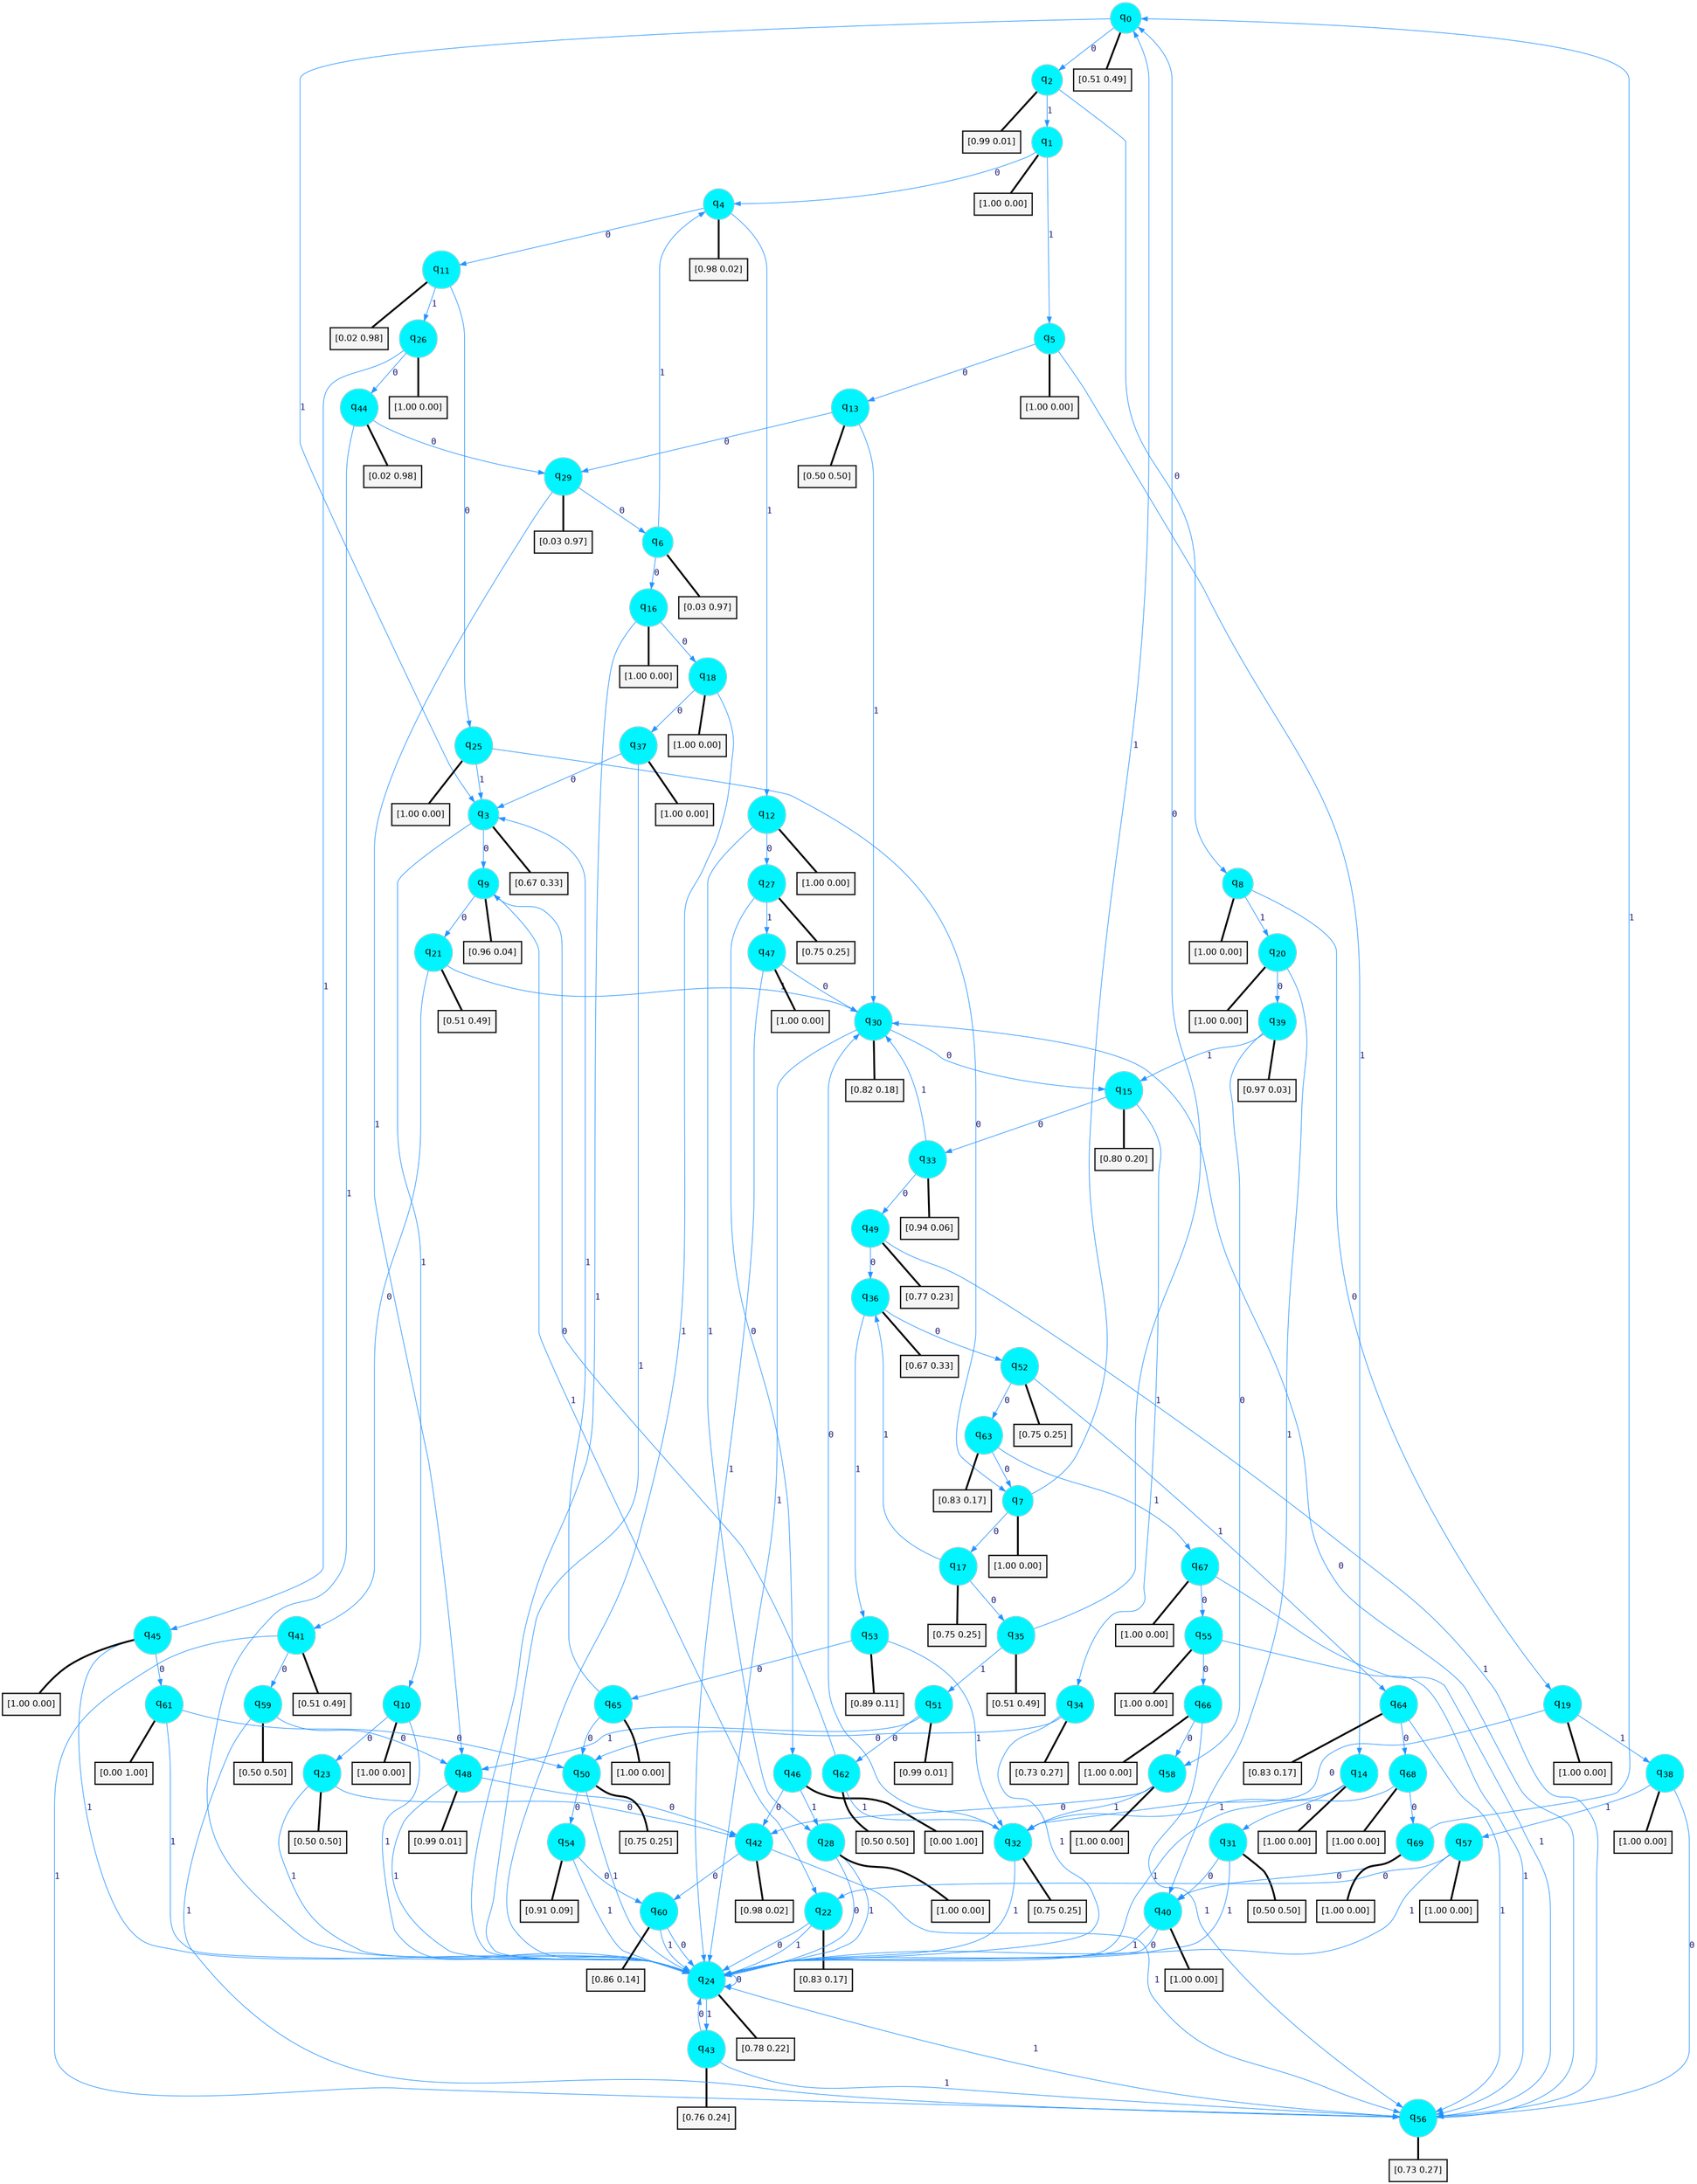 digraph G {
graph [
bgcolor=transparent, dpi=300, rankdir=TD, size="40,25"];
node [
color=gray, fillcolor=turquoise1, fontcolor=black, fontname=Helvetica, fontsize=16, fontweight=bold, shape=circle, style=filled];
edge [
arrowsize=1, color=dodgerblue1, fontcolor=midnightblue, fontname=courier, fontweight=bold, penwidth=1, style=solid, weight=20];
0[label=<q<SUB>0</SUB>>];
1[label=<q<SUB>1</SUB>>];
2[label=<q<SUB>2</SUB>>];
3[label=<q<SUB>3</SUB>>];
4[label=<q<SUB>4</SUB>>];
5[label=<q<SUB>5</SUB>>];
6[label=<q<SUB>6</SUB>>];
7[label=<q<SUB>7</SUB>>];
8[label=<q<SUB>8</SUB>>];
9[label=<q<SUB>9</SUB>>];
10[label=<q<SUB>10</SUB>>];
11[label=<q<SUB>11</SUB>>];
12[label=<q<SUB>12</SUB>>];
13[label=<q<SUB>13</SUB>>];
14[label=<q<SUB>14</SUB>>];
15[label=<q<SUB>15</SUB>>];
16[label=<q<SUB>16</SUB>>];
17[label=<q<SUB>17</SUB>>];
18[label=<q<SUB>18</SUB>>];
19[label=<q<SUB>19</SUB>>];
20[label=<q<SUB>20</SUB>>];
21[label=<q<SUB>21</SUB>>];
22[label=<q<SUB>22</SUB>>];
23[label=<q<SUB>23</SUB>>];
24[label=<q<SUB>24</SUB>>];
25[label=<q<SUB>25</SUB>>];
26[label=<q<SUB>26</SUB>>];
27[label=<q<SUB>27</SUB>>];
28[label=<q<SUB>28</SUB>>];
29[label=<q<SUB>29</SUB>>];
30[label=<q<SUB>30</SUB>>];
31[label=<q<SUB>31</SUB>>];
32[label=<q<SUB>32</SUB>>];
33[label=<q<SUB>33</SUB>>];
34[label=<q<SUB>34</SUB>>];
35[label=<q<SUB>35</SUB>>];
36[label=<q<SUB>36</SUB>>];
37[label=<q<SUB>37</SUB>>];
38[label=<q<SUB>38</SUB>>];
39[label=<q<SUB>39</SUB>>];
40[label=<q<SUB>40</SUB>>];
41[label=<q<SUB>41</SUB>>];
42[label=<q<SUB>42</SUB>>];
43[label=<q<SUB>43</SUB>>];
44[label=<q<SUB>44</SUB>>];
45[label=<q<SUB>45</SUB>>];
46[label=<q<SUB>46</SUB>>];
47[label=<q<SUB>47</SUB>>];
48[label=<q<SUB>48</SUB>>];
49[label=<q<SUB>49</SUB>>];
50[label=<q<SUB>50</SUB>>];
51[label=<q<SUB>51</SUB>>];
52[label=<q<SUB>52</SUB>>];
53[label=<q<SUB>53</SUB>>];
54[label=<q<SUB>54</SUB>>];
55[label=<q<SUB>55</SUB>>];
56[label=<q<SUB>56</SUB>>];
57[label=<q<SUB>57</SUB>>];
58[label=<q<SUB>58</SUB>>];
59[label=<q<SUB>59</SUB>>];
60[label=<q<SUB>60</SUB>>];
61[label=<q<SUB>61</SUB>>];
62[label=<q<SUB>62</SUB>>];
63[label=<q<SUB>63</SUB>>];
64[label=<q<SUB>64</SUB>>];
65[label=<q<SUB>65</SUB>>];
66[label=<q<SUB>66</SUB>>];
67[label=<q<SUB>67</SUB>>];
68[label=<q<SUB>68</SUB>>];
69[label=<q<SUB>69</SUB>>];
70[label="[0.51 0.49]", shape=box,fontcolor=black, fontname=Helvetica, fontsize=14, penwidth=2, fillcolor=whitesmoke,color=black];
71[label="[1.00 0.00]", shape=box,fontcolor=black, fontname=Helvetica, fontsize=14, penwidth=2, fillcolor=whitesmoke,color=black];
72[label="[0.99 0.01]", shape=box,fontcolor=black, fontname=Helvetica, fontsize=14, penwidth=2, fillcolor=whitesmoke,color=black];
73[label="[0.67 0.33]", shape=box,fontcolor=black, fontname=Helvetica, fontsize=14, penwidth=2, fillcolor=whitesmoke,color=black];
74[label="[0.98 0.02]", shape=box,fontcolor=black, fontname=Helvetica, fontsize=14, penwidth=2, fillcolor=whitesmoke,color=black];
75[label="[1.00 0.00]", shape=box,fontcolor=black, fontname=Helvetica, fontsize=14, penwidth=2, fillcolor=whitesmoke,color=black];
76[label="[0.03 0.97]", shape=box,fontcolor=black, fontname=Helvetica, fontsize=14, penwidth=2, fillcolor=whitesmoke,color=black];
77[label="[1.00 0.00]", shape=box,fontcolor=black, fontname=Helvetica, fontsize=14, penwidth=2, fillcolor=whitesmoke,color=black];
78[label="[1.00 0.00]", shape=box,fontcolor=black, fontname=Helvetica, fontsize=14, penwidth=2, fillcolor=whitesmoke,color=black];
79[label="[0.96 0.04]", shape=box,fontcolor=black, fontname=Helvetica, fontsize=14, penwidth=2, fillcolor=whitesmoke,color=black];
80[label="[1.00 0.00]", shape=box,fontcolor=black, fontname=Helvetica, fontsize=14, penwidth=2, fillcolor=whitesmoke,color=black];
81[label="[0.02 0.98]", shape=box,fontcolor=black, fontname=Helvetica, fontsize=14, penwidth=2, fillcolor=whitesmoke,color=black];
82[label="[1.00 0.00]", shape=box,fontcolor=black, fontname=Helvetica, fontsize=14, penwidth=2, fillcolor=whitesmoke,color=black];
83[label="[0.50 0.50]", shape=box,fontcolor=black, fontname=Helvetica, fontsize=14, penwidth=2, fillcolor=whitesmoke,color=black];
84[label="[1.00 0.00]", shape=box,fontcolor=black, fontname=Helvetica, fontsize=14, penwidth=2, fillcolor=whitesmoke,color=black];
85[label="[0.80 0.20]", shape=box,fontcolor=black, fontname=Helvetica, fontsize=14, penwidth=2, fillcolor=whitesmoke,color=black];
86[label="[1.00 0.00]", shape=box,fontcolor=black, fontname=Helvetica, fontsize=14, penwidth=2, fillcolor=whitesmoke,color=black];
87[label="[0.75 0.25]", shape=box,fontcolor=black, fontname=Helvetica, fontsize=14, penwidth=2, fillcolor=whitesmoke,color=black];
88[label="[1.00 0.00]", shape=box,fontcolor=black, fontname=Helvetica, fontsize=14, penwidth=2, fillcolor=whitesmoke,color=black];
89[label="[1.00 0.00]", shape=box,fontcolor=black, fontname=Helvetica, fontsize=14, penwidth=2, fillcolor=whitesmoke,color=black];
90[label="[1.00 0.00]", shape=box,fontcolor=black, fontname=Helvetica, fontsize=14, penwidth=2, fillcolor=whitesmoke,color=black];
91[label="[0.51 0.49]", shape=box,fontcolor=black, fontname=Helvetica, fontsize=14, penwidth=2, fillcolor=whitesmoke,color=black];
92[label="[0.83 0.17]", shape=box,fontcolor=black, fontname=Helvetica, fontsize=14, penwidth=2, fillcolor=whitesmoke,color=black];
93[label="[0.50 0.50]", shape=box,fontcolor=black, fontname=Helvetica, fontsize=14, penwidth=2, fillcolor=whitesmoke,color=black];
94[label="[0.78 0.22]", shape=box,fontcolor=black, fontname=Helvetica, fontsize=14, penwidth=2, fillcolor=whitesmoke,color=black];
95[label="[1.00 0.00]", shape=box,fontcolor=black, fontname=Helvetica, fontsize=14, penwidth=2, fillcolor=whitesmoke,color=black];
96[label="[1.00 0.00]", shape=box,fontcolor=black, fontname=Helvetica, fontsize=14, penwidth=2, fillcolor=whitesmoke,color=black];
97[label="[0.75 0.25]", shape=box,fontcolor=black, fontname=Helvetica, fontsize=14, penwidth=2, fillcolor=whitesmoke,color=black];
98[label="[1.00 0.00]", shape=box,fontcolor=black, fontname=Helvetica, fontsize=14, penwidth=2, fillcolor=whitesmoke,color=black];
99[label="[0.03 0.97]", shape=box,fontcolor=black, fontname=Helvetica, fontsize=14, penwidth=2, fillcolor=whitesmoke,color=black];
100[label="[0.82 0.18]", shape=box,fontcolor=black, fontname=Helvetica, fontsize=14, penwidth=2, fillcolor=whitesmoke,color=black];
101[label="[0.50 0.50]", shape=box,fontcolor=black, fontname=Helvetica, fontsize=14, penwidth=2, fillcolor=whitesmoke,color=black];
102[label="[0.75 0.25]", shape=box,fontcolor=black, fontname=Helvetica, fontsize=14, penwidth=2, fillcolor=whitesmoke,color=black];
103[label="[0.94 0.06]", shape=box,fontcolor=black, fontname=Helvetica, fontsize=14, penwidth=2, fillcolor=whitesmoke,color=black];
104[label="[0.73 0.27]", shape=box,fontcolor=black, fontname=Helvetica, fontsize=14, penwidth=2, fillcolor=whitesmoke,color=black];
105[label="[0.51 0.49]", shape=box,fontcolor=black, fontname=Helvetica, fontsize=14, penwidth=2, fillcolor=whitesmoke,color=black];
106[label="[0.67 0.33]", shape=box,fontcolor=black, fontname=Helvetica, fontsize=14, penwidth=2, fillcolor=whitesmoke,color=black];
107[label="[1.00 0.00]", shape=box,fontcolor=black, fontname=Helvetica, fontsize=14, penwidth=2, fillcolor=whitesmoke,color=black];
108[label="[1.00 0.00]", shape=box,fontcolor=black, fontname=Helvetica, fontsize=14, penwidth=2, fillcolor=whitesmoke,color=black];
109[label="[0.97 0.03]", shape=box,fontcolor=black, fontname=Helvetica, fontsize=14, penwidth=2, fillcolor=whitesmoke,color=black];
110[label="[1.00 0.00]", shape=box,fontcolor=black, fontname=Helvetica, fontsize=14, penwidth=2, fillcolor=whitesmoke,color=black];
111[label="[0.51 0.49]", shape=box,fontcolor=black, fontname=Helvetica, fontsize=14, penwidth=2, fillcolor=whitesmoke,color=black];
112[label="[0.98 0.02]", shape=box,fontcolor=black, fontname=Helvetica, fontsize=14, penwidth=2, fillcolor=whitesmoke,color=black];
113[label="[0.76 0.24]", shape=box,fontcolor=black, fontname=Helvetica, fontsize=14, penwidth=2, fillcolor=whitesmoke,color=black];
114[label="[0.02 0.98]", shape=box,fontcolor=black, fontname=Helvetica, fontsize=14, penwidth=2, fillcolor=whitesmoke,color=black];
115[label="[1.00 0.00]", shape=box,fontcolor=black, fontname=Helvetica, fontsize=14, penwidth=2, fillcolor=whitesmoke,color=black];
116[label="[0.00 1.00]", shape=box,fontcolor=black, fontname=Helvetica, fontsize=14, penwidth=2, fillcolor=whitesmoke,color=black];
117[label="[1.00 0.00]", shape=box,fontcolor=black, fontname=Helvetica, fontsize=14, penwidth=2, fillcolor=whitesmoke,color=black];
118[label="[0.99 0.01]", shape=box,fontcolor=black, fontname=Helvetica, fontsize=14, penwidth=2, fillcolor=whitesmoke,color=black];
119[label="[0.77 0.23]", shape=box,fontcolor=black, fontname=Helvetica, fontsize=14, penwidth=2, fillcolor=whitesmoke,color=black];
120[label="[0.75 0.25]", shape=box,fontcolor=black, fontname=Helvetica, fontsize=14, penwidth=2, fillcolor=whitesmoke,color=black];
121[label="[0.99 0.01]", shape=box,fontcolor=black, fontname=Helvetica, fontsize=14, penwidth=2, fillcolor=whitesmoke,color=black];
122[label="[0.75 0.25]", shape=box,fontcolor=black, fontname=Helvetica, fontsize=14, penwidth=2, fillcolor=whitesmoke,color=black];
123[label="[0.89 0.11]", shape=box,fontcolor=black, fontname=Helvetica, fontsize=14, penwidth=2, fillcolor=whitesmoke,color=black];
124[label="[0.91 0.09]", shape=box,fontcolor=black, fontname=Helvetica, fontsize=14, penwidth=2, fillcolor=whitesmoke,color=black];
125[label="[1.00 0.00]", shape=box,fontcolor=black, fontname=Helvetica, fontsize=14, penwidth=2, fillcolor=whitesmoke,color=black];
126[label="[0.73 0.27]", shape=box,fontcolor=black, fontname=Helvetica, fontsize=14, penwidth=2, fillcolor=whitesmoke,color=black];
127[label="[1.00 0.00]", shape=box,fontcolor=black, fontname=Helvetica, fontsize=14, penwidth=2, fillcolor=whitesmoke,color=black];
128[label="[1.00 0.00]", shape=box,fontcolor=black, fontname=Helvetica, fontsize=14, penwidth=2, fillcolor=whitesmoke,color=black];
129[label="[0.50 0.50]", shape=box,fontcolor=black, fontname=Helvetica, fontsize=14, penwidth=2, fillcolor=whitesmoke,color=black];
130[label="[0.86 0.14]", shape=box,fontcolor=black, fontname=Helvetica, fontsize=14, penwidth=2, fillcolor=whitesmoke,color=black];
131[label="[0.00 1.00]", shape=box,fontcolor=black, fontname=Helvetica, fontsize=14, penwidth=2, fillcolor=whitesmoke,color=black];
132[label="[0.50 0.50]", shape=box,fontcolor=black, fontname=Helvetica, fontsize=14, penwidth=2, fillcolor=whitesmoke,color=black];
133[label="[0.83 0.17]", shape=box,fontcolor=black, fontname=Helvetica, fontsize=14, penwidth=2, fillcolor=whitesmoke,color=black];
134[label="[0.83 0.17]", shape=box,fontcolor=black, fontname=Helvetica, fontsize=14, penwidth=2, fillcolor=whitesmoke,color=black];
135[label="[1.00 0.00]", shape=box,fontcolor=black, fontname=Helvetica, fontsize=14, penwidth=2, fillcolor=whitesmoke,color=black];
136[label="[1.00 0.00]", shape=box,fontcolor=black, fontname=Helvetica, fontsize=14, penwidth=2, fillcolor=whitesmoke,color=black];
137[label="[1.00 0.00]", shape=box,fontcolor=black, fontname=Helvetica, fontsize=14, penwidth=2, fillcolor=whitesmoke,color=black];
138[label="[1.00 0.00]", shape=box,fontcolor=black, fontname=Helvetica, fontsize=14, penwidth=2, fillcolor=whitesmoke,color=black];
139[label="[1.00 0.00]", shape=box,fontcolor=black, fontname=Helvetica, fontsize=14, penwidth=2, fillcolor=whitesmoke,color=black];
0->2 [label=0];
0->3 [label=1];
0->70 [arrowhead=none, penwidth=3,color=black];
1->4 [label=0];
1->5 [label=1];
1->71 [arrowhead=none, penwidth=3,color=black];
2->8 [label=0];
2->1 [label=1];
2->72 [arrowhead=none, penwidth=3,color=black];
3->9 [label=0];
3->10 [label=1];
3->73 [arrowhead=none, penwidth=3,color=black];
4->11 [label=0];
4->12 [label=1];
4->74 [arrowhead=none, penwidth=3,color=black];
5->13 [label=0];
5->14 [label=1];
5->75 [arrowhead=none, penwidth=3,color=black];
6->16 [label=0];
6->4 [label=1];
6->76 [arrowhead=none, penwidth=3,color=black];
7->17 [label=0];
7->0 [label=1];
7->77 [arrowhead=none, penwidth=3,color=black];
8->19 [label=0];
8->20 [label=1];
8->78 [arrowhead=none, penwidth=3,color=black];
9->21 [label=0];
9->22 [label=1];
9->79 [arrowhead=none, penwidth=3,color=black];
10->23 [label=0];
10->24 [label=1];
10->80 [arrowhead=none, penwidth=3,color=black];
11->25 [label=0];
11->26 [label=1];
11->81 [arrowhead=none, penwidth=3,color=black];
12->27 [label=0];
12->28 [label=1];
12->82 [arrowhead=none, penwidth=3,color=black];
13->29 [label=0];
13->30 [label=1];
13->83 [arrowhead=none, penwidth=3,color=black];
14->31 [label=0];
14->32 [label=1];
14->84 [arrowhead=none, penwidth=3,color=black];
15->33 [label=0];
15->34 [label=1];
15->85 [arrowhead=none, penwidth=3,color=black];
16->18 [label=0];
16->24 [label=1];
16->86 [arrowhead=none, penwidth=3,color=black];
17->35 [label=0];
17->36 [label=1];
17->87 [arrowhead=none, penwidth=3,color=black];
18->37 [label=0];
18->24 [label=1];
18->88 [arrowhead=none, penwidth=3,color=black];
19->32 [label=0];
19->38 [label=1];
19->89 [arrowhead=none, penwidth=3,color=black];
20->39 [label=0];
20->40 [label=1];
20->90 [arrowhead=none, penwidth=3,color=black];
21->41 [label=0];
21->30 [label=1];
21->91 [arrowhead=none, penwidth=3,color=black];
22->24 [label=0];
22->24 [label=1];
22->92 [arrowhead=none, penwidth=3,color=black];
23->42 [label=0];
23->24 [label=1];
23->93 [arrowhead=none, penwidth=3,color=black];
24->24 [label=0];
24->43 [label=1];
24->94 [arrowhead=none, penwidth=3,color=black];
25->7 [label=0];
25->3 [label=1];
25->95 [arrowhead=none, penwidth=3,color=black];
26->44 [label=0];
26->45 [label=1];
26->96 [arrowhead=none, penwidth=3,color=black];
27->46 [label=0];
27->47 [label=1];
27->97 [arrowhead=none, penwidth=3,color=black];
28->24 [label=0];
28->24 [label=1];
28->98 [arrowhead=none, penwidth=3,color=black];
29->6 [label=0];
29->48 [label=1];
29->99 [arrowhead=none, penwidth=3,color=black];
30->15 [label=0];
30->24 [label=1];
30->100 [arrowhead=none, penwidth=3,color=black];
31->40 [label=0];
31->24 [label=1];
31->101 [arrowhead=none, penwidth=3,color=black];
32->30 [label=0];
32->24 [label=1];
32->102 [arrowhead=none, penwidth=3,color=black];
33->49 [label=0];
33->30 [label=1];
33->103 [arrowhead=none, penwidth=3,color=black];
34->50 [label=0];
34->24 [label=1];
34->104 [arrowhead=none, penwidth=3,color=black];
35->0 [label=0];
35->51 [label=1];
35->105 [arrowhead=none, penwidth=3,color=black];
36->52 [label=0];
36->53 [label=1];
36->106 [arrowhead=none, penwidth=3,color=black];
37->3 [label=0];
37->24 [label=1];
37->107 [arrowhead=none, penwidth=3,color=black];
38->56 [label=0];
38->57 [label=1];
38->108 [arrowhead=none, penwidth=3,color=black];
39->58 [label=0];
39->15 [label=1];
39->109 [arrowhead=none, penwidth=3,color=black];
40->24 [label=0];
40->24 [label=1];
40->110 [arrowhead=none, penwidth=3,color=black];
41->59 [label=0];
41->56 [label=1];
41->111 [arrowhead=none, penwidth=3,color=black];
42->60 [label=0];
42->56 [label=1];
42->112 [arrowhead=none, penwidth=3,color=black];
43->24 [label=0];
43->56 [label=1];
43->113 [arrowhead=none, penwidth=3,color=black];
44->29 [label=0];
44->24 [label=1];
44->114 [arrowhead=none, penwidth=3,color=black];
45->61 [label=0];
45->24 [label=1];
45->115 [arrowhead=none, penwidth=3,color=black];
46->42 [label=0];
46->28 [label=1];
46->116 [arrowhead=none, penwidth=3,color=black];
47->30 [label=0];
47->24 [label=1];
47->117 [arrowhead=none, penwidth=3,color=black];
48->42 [label=0];
48->24 [label=1];
48->118 [arrowhead=none, penwidth=3,color=black];
49->36 [label=0];
49->56 [label=1];
49->119 [arrowhead=none, penwidth=3,color=black];
50->54 [label=0];
50->24 [label=1];
50->120 [arrowhead=none, penwidth=3,color=black];
51->62 [label=0];
51->48 [label=1];
51->121 [arrowhead=none, penwidth=3,color=black];
52->63 [label=0];
52->64 [label=1];
52->122 [arrowhead=none, penwidth=3,color=black];
53->65 [label=0];
53->32 [label=1];
53->123 [arrowhead=none, penwidth=3,color=black];
54->60 [label=0];
54->24 [label=1];
54->124 [arrowhead=none, penwidth=3,color=black];
55->66 [label=0];
55->56 [label=1];
55->125 [arrowhead=none, penwidth=3,color=black];
56->30 [label=0];
56->24 [label=1];
56->126 [arrowhead=none, penwidth=3,color=black];
57->22 [label=0];
57->24 [label=1];
57->127 [arrowhead=none, penwidth=3,color=black];
58->42 [label=0];
58->32 [label=1];
58->128 [arrowhead=none, penwidth=3,color=black];
59->48 [label=0];
59->56 [label=1];
59->129 [arrowhead=none, penwidth=3,color=black];
60->24 [label=0];
60->24 [label=1];
60->130 [arrowhead=none, penwidth=3,color=black];
61->50 [label=0];
61->24 [label=1];
61->131 [arrowhead=none, penwidth=3,color=black];
62->9 [label=0];
62->32 [label=1];
62->132 [arrowhead=none, penwidth=3,color=black];
63->7 [label=0];
63->67 [label=1];
63->133 [arrowhead=none, penwidth=3,color=black];
64->68 [label=0];
64->56 [label=1];
64->134 [arrowhead=none, penwidth=3,color=black];
65->50 [label=0];
65->3 [label=1];
65->135 [arrowhead=none, penwidth=3,color=black];
66->58 [label=0];
66->56 [label=1];
66->136 [arrowhead=none, penwidth=3,color=black];
67->55 [label=0];
67->56 [label=1];
67->137 [arrowhead=none, penwidth=3,color=black];
68->69 [label=0];
68->24 [label=1];
68->138 [arrowhead=none, penwidth=3,color=black];
69->40 [label=0];
69->0 [label=1];
69->139 [arrowhead=none, penwidth=3,color=black];
}
